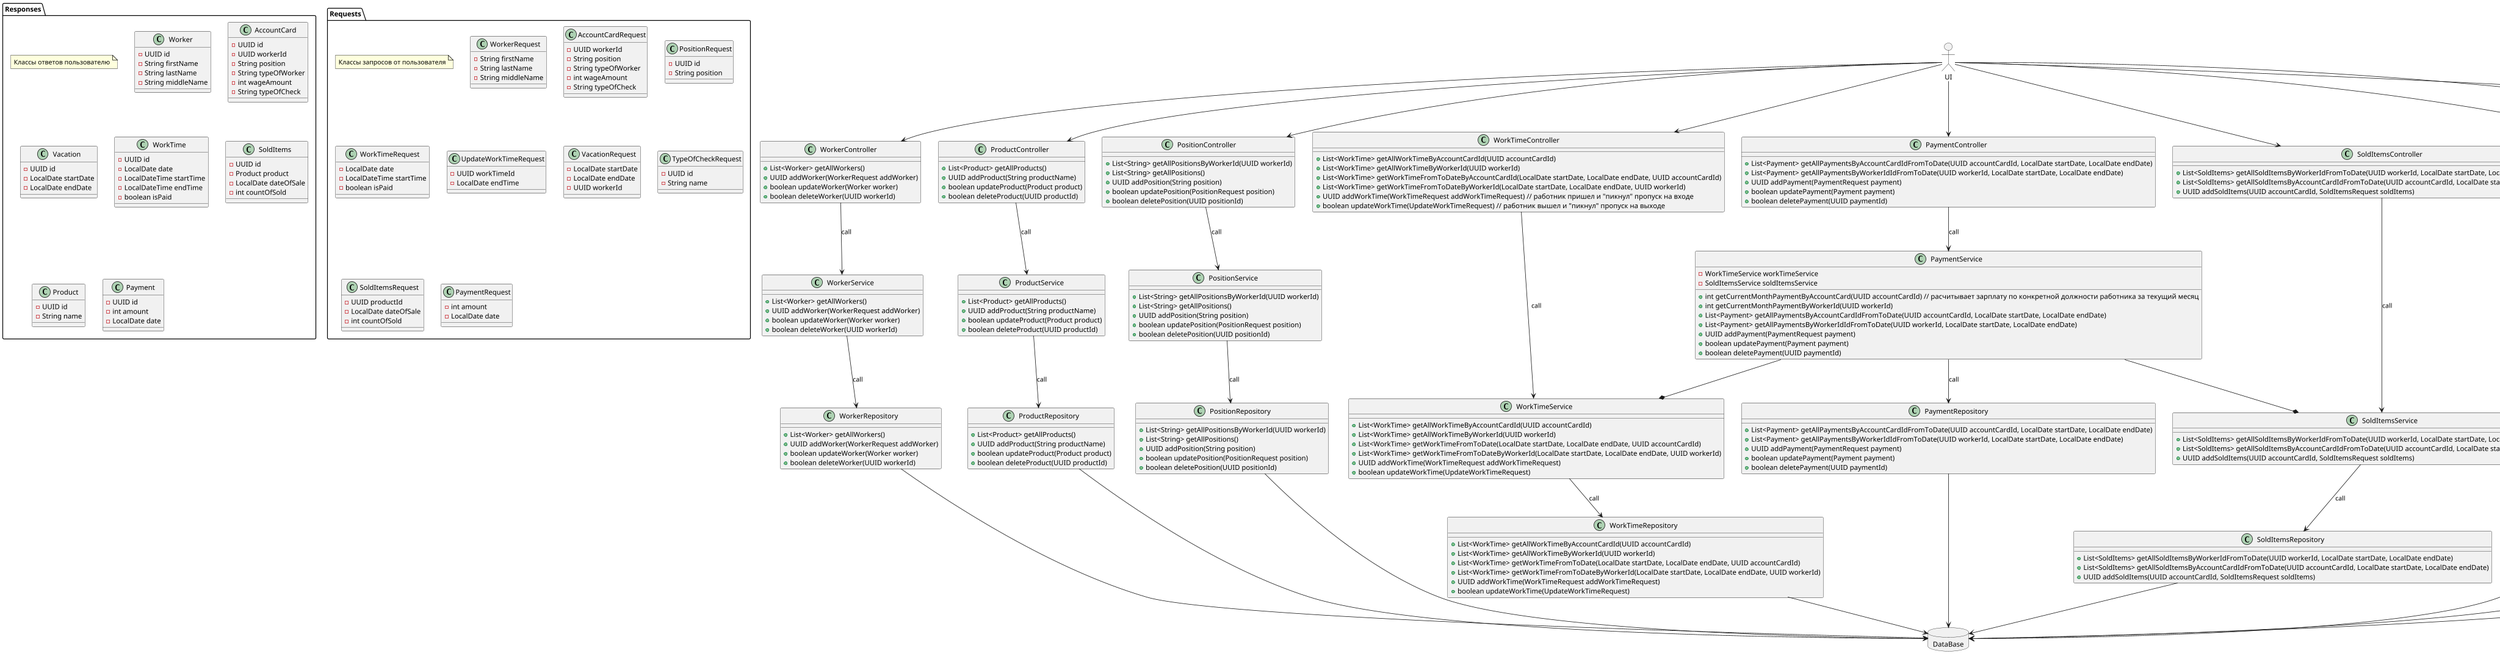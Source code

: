 @startuml classDiagram
allow_mixing

scale max 1920 width
scale max 1080 height

left to right direction
top to bottom direction

package Responses {
    note "Классы ответов пользователю" as N

    class Worker {
        - UUID id
        - String firstName
        - String lastName
        - String middleName
    }

    class AccountCard {
        - UUID id
        - UUID workerId
        - String position
        - String typeOfWorker
        - int wageAmount
        - String typeOfCheck
    }

    class Vacation {
        - UUID id
        - LocalDate startDate
        - LocalDate endDate
    }

    class WorkTime {
        - UUID id
        - LocalDate date
        - LocalDateTime startTime
        - LocalDateTime endTime
        - boolean isPaid
    }

    class SoldItems {
        - UUID id
        - Product product
        - LocalDate dateOfSale
        - int countOfSold
    }

    class Product {
        - UUID id
        - String name
    }

    class Payment {
        - UUID id
        - int amount
        - LocalDate date
    }

    ' Worker --* Vacation
    ' AccountCard --* WorkTime

    ' AccountCard --* Payment
    ' AccountCard --* SoldItems
    ' SoldItems --o Product
}

package Requests {
    note "Классы запросов от пользователя" as N

    class WorkerRequest {
        - String firstName
        - String lastName
        - String middleName
    }

    class AccountCardRequest {
        - UUID workerId
        - String position
        - String typeOfWorker
        - int wageAmount
        - String typeOfCheck
    }

    class PositionRequest {
        - UUID id
        - String position
    }

    class WorkTimeRequest {
        - LocalDate date
        - LocalDateTime startTime
        - boolean isPaid
    }

    class UpdateWorkTimeRequest {
        - UUID workTimeId
        - LocalDate endTime
    }

    class VacationRequest {
        - LocalDate startDate
        - LocalDate endDate
        - UUID workerId
    }

    class TypeOfCheckRequest {
        - UUID id
        - String name
    }

    class SoldItemsRequest {
        - UUID productId
        - LocalDate dateOfSale
        - int countOfSold
    }

    class PaymentRequest {
        - int amount
        - LocalDate date
    }
}



' Worker Flow
class WorkerController {
    + List<Worker> getAllWorkers()
    + UUID addWorker(WorkerRequest addWorker)
    + boolean updateWorker(Worker worker)
    + boolean deleteWorker(UUID workerId)
}

class WorkerService {
    + List<Worker> getAllWorkers()
    + UUID addWorker(WorkerRequest addWorker)
    + boolean updateWorker(Worker worker)
    + boolean deleteWorker(UUID workerId)
}

class WorkerRepository {
    + List<Worker> getAllWorkers()
    + UUID addWorker(WorkerRequest addWorker)
    + boolean updateWorker(Worker worker)
    + boolean deleteWorker(UUID workerId)
}

WorkerController --> WorkerService: call
WorkerService --> WorkerRepository: call

' Product Flow
class ProductController {
    + List<Product> getAllProducts()
    + UUID addProduct(String productName)
    + boolean updateProduct(Product product)
    + boolean deleteProduct(UUID productId)
}

class ProductService {
    + List<Product> getAllProducts()
    + UUID addProduct(String productName)
    + boolean updateProduct(Product product)
    + boolean deleteProduct(UUID productId)
}

class ProductRepository {
    + List<Product> getAllProducts()
    + UUID addProduct(String productName)
    + boolean updateProduct(Product product)
    + boolean deleteProduct(UUID productId)
}

ProductController --> ProductService: call
ProductService --> ProductRepository: call

' Position Flow
class PositionController {
    + List<String> getAllPositionsByWorkerId(UUID workerId)
    + List<String> getAllPositions()
    + UUID addPosition(String position)
    + boolean updatePosition(PositionRequest position)
    + boolean deletePosition(UUID positionId)
}

class PositionService {
    + List<String> getAllPositionsByWorkerId(UUID workerId)
    + List<String> getAllPositions()
    + UUID addPosition(String position)
    + boolean updatePosition(PositionRequest position)
    + boolean deletePosition(UUID positionId)
}

class PositionRepository {
    + List<String> getAllPositionsByWorkerId(UUID workerId)
    + List<String> getAllPositions()
    + UUID addPosition(String position)
    + boolean updatePosition(PositionRequest position)
    + boolean deletePosition(UUID positionId)
}

PositionController --> PositionService: call
PositionService --> PositionRepository: call

' WorkerTime Flow
class WorkTimeController {
    + List<WorkTime> getAllWorkTimeByAccountCardId(UUID accountCardId)
    + List<WorkTime> getAllWorkTimeByWorkerId(UUID workerId)
    + List<WorkTime> getWorkTimeFromToDateByAccountCardId(LocalDate startDate, LocalDate endDate, UUID accountCardId)
    + List<WorkTime> getWorkTimeFromToDateByWorkerId(LocalDate startDate, LocalDate endDate, UUID workerId)
    + UUID addWorkTime(WorkTimeRequest addWorkTimeRequest) // работник пришел и "пикнул" пропуск на входе
    + boolean updateWorkTime(UpdateWorkTimeRequest) // работник вышел и "пикнул" пропуск на выходе
}

class WorkTimeService {
    + List<WorkTime> getAllWorkTimeByAccountCardId(UUID accountCardId)
    + List<WorkTime> getAllWorkTimeByWorkerId(UUID workerId)
    + List<WorkTime> getWorkTimeFromToDate(LocalDate startDate, LocalDate endDate, UUID accountCardId)
    + List<WorkTime> getWorkTimeFromToDateByWorkerId(LocalDate startDate, LocalDate endDate, UUID workerId)
    + UUID addWorkTime(WorkTimeRequest addWorkTimeRequest)
    + boolean updateWorkTime(UpdateWorkTimeRequest)
}

class WorkTimeRepository {
    + List<WorkTime> getAllWorkTimeByAccountCardId(UUID accountCardId)
    + List<WorkTime> getAllWorkTimeByWorkerId(UUID workerId)
    + List<WorkTime> getWorkTimeFromToDate(LocalDate startDate, LocalDate endDate, UUID accountCardId)
    + List<WorkTime> getWorkTimeFromToDateByWorkerId(LocalDate startDate, LocalDate endDate, UUID workerId)
    + UUID addWorkTime(WorkTimeRequest addWorkTimeRequest)
    + boolean updateWorkTime(UpdateWorkTimeRequest)
}

WorkTimeController --> WorkTimeService: call
WorkTimeService --> WorkTimeRepository: call

' Vacation Flow
class VacationController {
    + List<Vacation> getAllVacationsByWorkerId(UUID workerId)
    + int getRestVacationDays(UUID workerId)
    + UUID addVacation(VacationRequest vacation)
}

class VacationService {
    + List<Vacation> getAllVacationsByWorkerId(UUID workerId)
    + int getRestVacationDays(UUID workerId)
    + UUID addVacation(VacationRequest vacation)
}

class VacationRepository {
    + List<Vacation> getAllVacationsByWorkerId(UUID workerId)
    + int getRestVacationDays(UUID workerId)
    + UUID addVacation(VacationRequest vacation)
}

VacationController --> VacationService: call
VacationService --> VacationRepository: call

' TypeOfCheck Flow
class TypeOfCheckController {
    + List<String> getAllTypesOfCheck()
    + UUID addTypeOfCheck(String typeOfCheck)
    + boolean updateTypeOfCheck(TypeOfCheckRequest typeOfCheck)
    + boolean updateTypeOfCheck(UUID id)
}

class TypeOfCheckService {
    + List<String> getAllTypesOfCheck()
    + String getTypeOfCheckByAccountCardId(UUID accountCardId)
    + UUID addTypeOfCheck(String typeOfCheck)
    + boolean updateTypeOfCheck(TypeOfCheckRequest typeOfCheck)
    + boolean updateTypeOfCheck(UUID id)
}

class TypeOfCheckRepository {
    + List<String> getAllTypesOfCheck()
    + UUID addTypeOfCheck(String typeOfCheck)
    + boolean updateTypeOfCheck(TypeOfCheckRequest typeOfCheck)
    + boolean updateTypeOfCheck(UUID id)
}

TypeOfCheckController --> TypeOfCheckService: call
TypeOfCheckService --> TypeOfCheckRepository: call

' SoldItems Flow
class SoldItemsController {
    + List<SoldItems> getAllSoldItemsByWorkerIdFromToDate(UUID workerId, LocalDate startDate, LocalDate endDate)
    + List<SoldItems> getAllSoldItemsByAccountCardIdFromToDate(UUID accountCardId, LocalDate startDate, LocalDate endDate)
    + UUID addSoldItems(UUID accountCardId, SoldItemsRequest soldItems)
}

class SoldItemsService {
    + List<SoldItems> getAllSoldItemsByWorkerIdFromToDate(UUID workerId, LocalDate startDate, LocalDate endDate)
    + List<SoldItems> getAllSoldItemsByAccountCardIdFromToDate(UUID accountCardId, LocalDate startDate, LocalDate endDate)
    + UUID addSoldItems(UUID accountCardId, SoldItemsRequest soldItems)
}

class SoldItemsRepository {
    + List<SoldItems> getAllSoldItemsByWorkerIdFromToDate(UUID workerId, LocalDate startDate, LocalDate endDate)
    + List<SoldItems> getAllSoldItemsByAccountCardIdFromToDate(UUID accountCardId, LocalDate startDate, LocalDate endDate)
    + UUID addSoldItems(UUID accountCardId, SoldItemsRequest soldItems)
}

SoldItemsController --> SoldItemsService: call
SoldItemsService --> SoldItemsRepository: call

' AccountCard Flow
class AccountCardController {
    + List<AccountCard> getAllAccountCardsByWorkerId(UUID workerId)
    + UUID addAccountCard(AccountCardRequest addAccountCard)
    + boolean updateAccountCard(AccountCard accountCard)
    + boolean deleteAccountCard(UUID accountCardId)
}

class AccountCardService {
    + List<AccountCard> getAllAccountCardsByWorkerId(UUID workerId)
    + UUID addAccountCard(AccountCardRequest addAccountCard)
    + boolean updateAccountCard(AccountCard accountCard)
    + boolean deleteAccountCard(UUID accountCardId)
}

class AccountCardRepository {
    + List<AccountCard> getAllAccountCardsByWorkerId(UUID workerId)
    + UUID addAccountCard(AccountCardRequest addAccountCard)
    + boolean updateAccountCard(AccountCard accountCard)
    + boolean deleteAccountCard(UUID accountCardId)
}

AccountCardController --> AccountCardService: call
AccountCardService --> AccountCardRepository: call


' Payment Flow
class PaymentController {
    + List<Payment> getAllPaymentsByAccountCardIdFromToDate(UUID accountCardId, LocalDate startDate, LocalDate endDate)
    + List<Payment> getAllPaymentsByWorkerIdIdFromToDate(UUID workerId, LocalDate startDate, LocalDate endDate)
    + UUID addPayment(PaymentRequest payment)
    + boolean updatePayment(Payment payment)
    + boolean deletePayment(UUID paymentId)
}

class PaymentService {
    - WorkTimeService workTimeService
    - SoldItemsService soldItemsService
    + int getCurrentMonthPaymentByAccountCard(UUID accountCardId) // расчитывает зарплату по конкретной должности работника за текущий месяц
    + int getCurrentMonthPaymentByWorkerId(UUID workerId)
    + List<Payment> getAllPaymentsByAccountCardIdFromToDate(UUID accountCardId, LocalDate startDate, LocalDate endDate)
    + List<Payment> getAllPaymentsByWorkerIdIdFromToDate(UUID workerId, LocalDate startDate, LocalDate endDate)
    + UUID addPayment(PaymentRequest payment)
    + boolean updatePayment(Payment payment)
    + boolean deletePayment(UUID paymentId)
}

class PaymentRepository {
    + List<Payment> getAllPaymentsByAccountCardIdFromToDate(UUID accountCardId, LocalDate startDate, LocalDate endDate)
    + List<Payment> getAllPaymentsByWorkerIdIdFromToDate(UUID workerId, LocalDate startDate, LocalDate endDate)
    + UUID addPayment(PaymentRequest payment)
    + boolean updatePayment(Payment payment)
    + boolean deletePayment(UUID paymentId)
}

PaymentController --> PaymentService: call
PaymentService --> PaymentRepository: call
PaymentService --* WorkTimeService
PaymentService --* SoldItemsService

' Actot User
actor "UI" as user
user --> WorkerController
user --> AccountCardController
user --> ProductController
user --> PositionController
user --> WorkTimeController
user --> VacationController
user --> TypeOfCheckController
user --> SoldItemsController
user --> PaymentController

' DataBase
database "DataBase" as db
WorkerRepository --> db
AccountCardRepository --> db
ProductRepository --> db
PositionRepository --> db
WorkTimeRepository --> db
VacationRepository --> db
TypeOfCheckRepository --> db
SoldItemsRepository --> db
PaymentRepository --> db

@enduml
